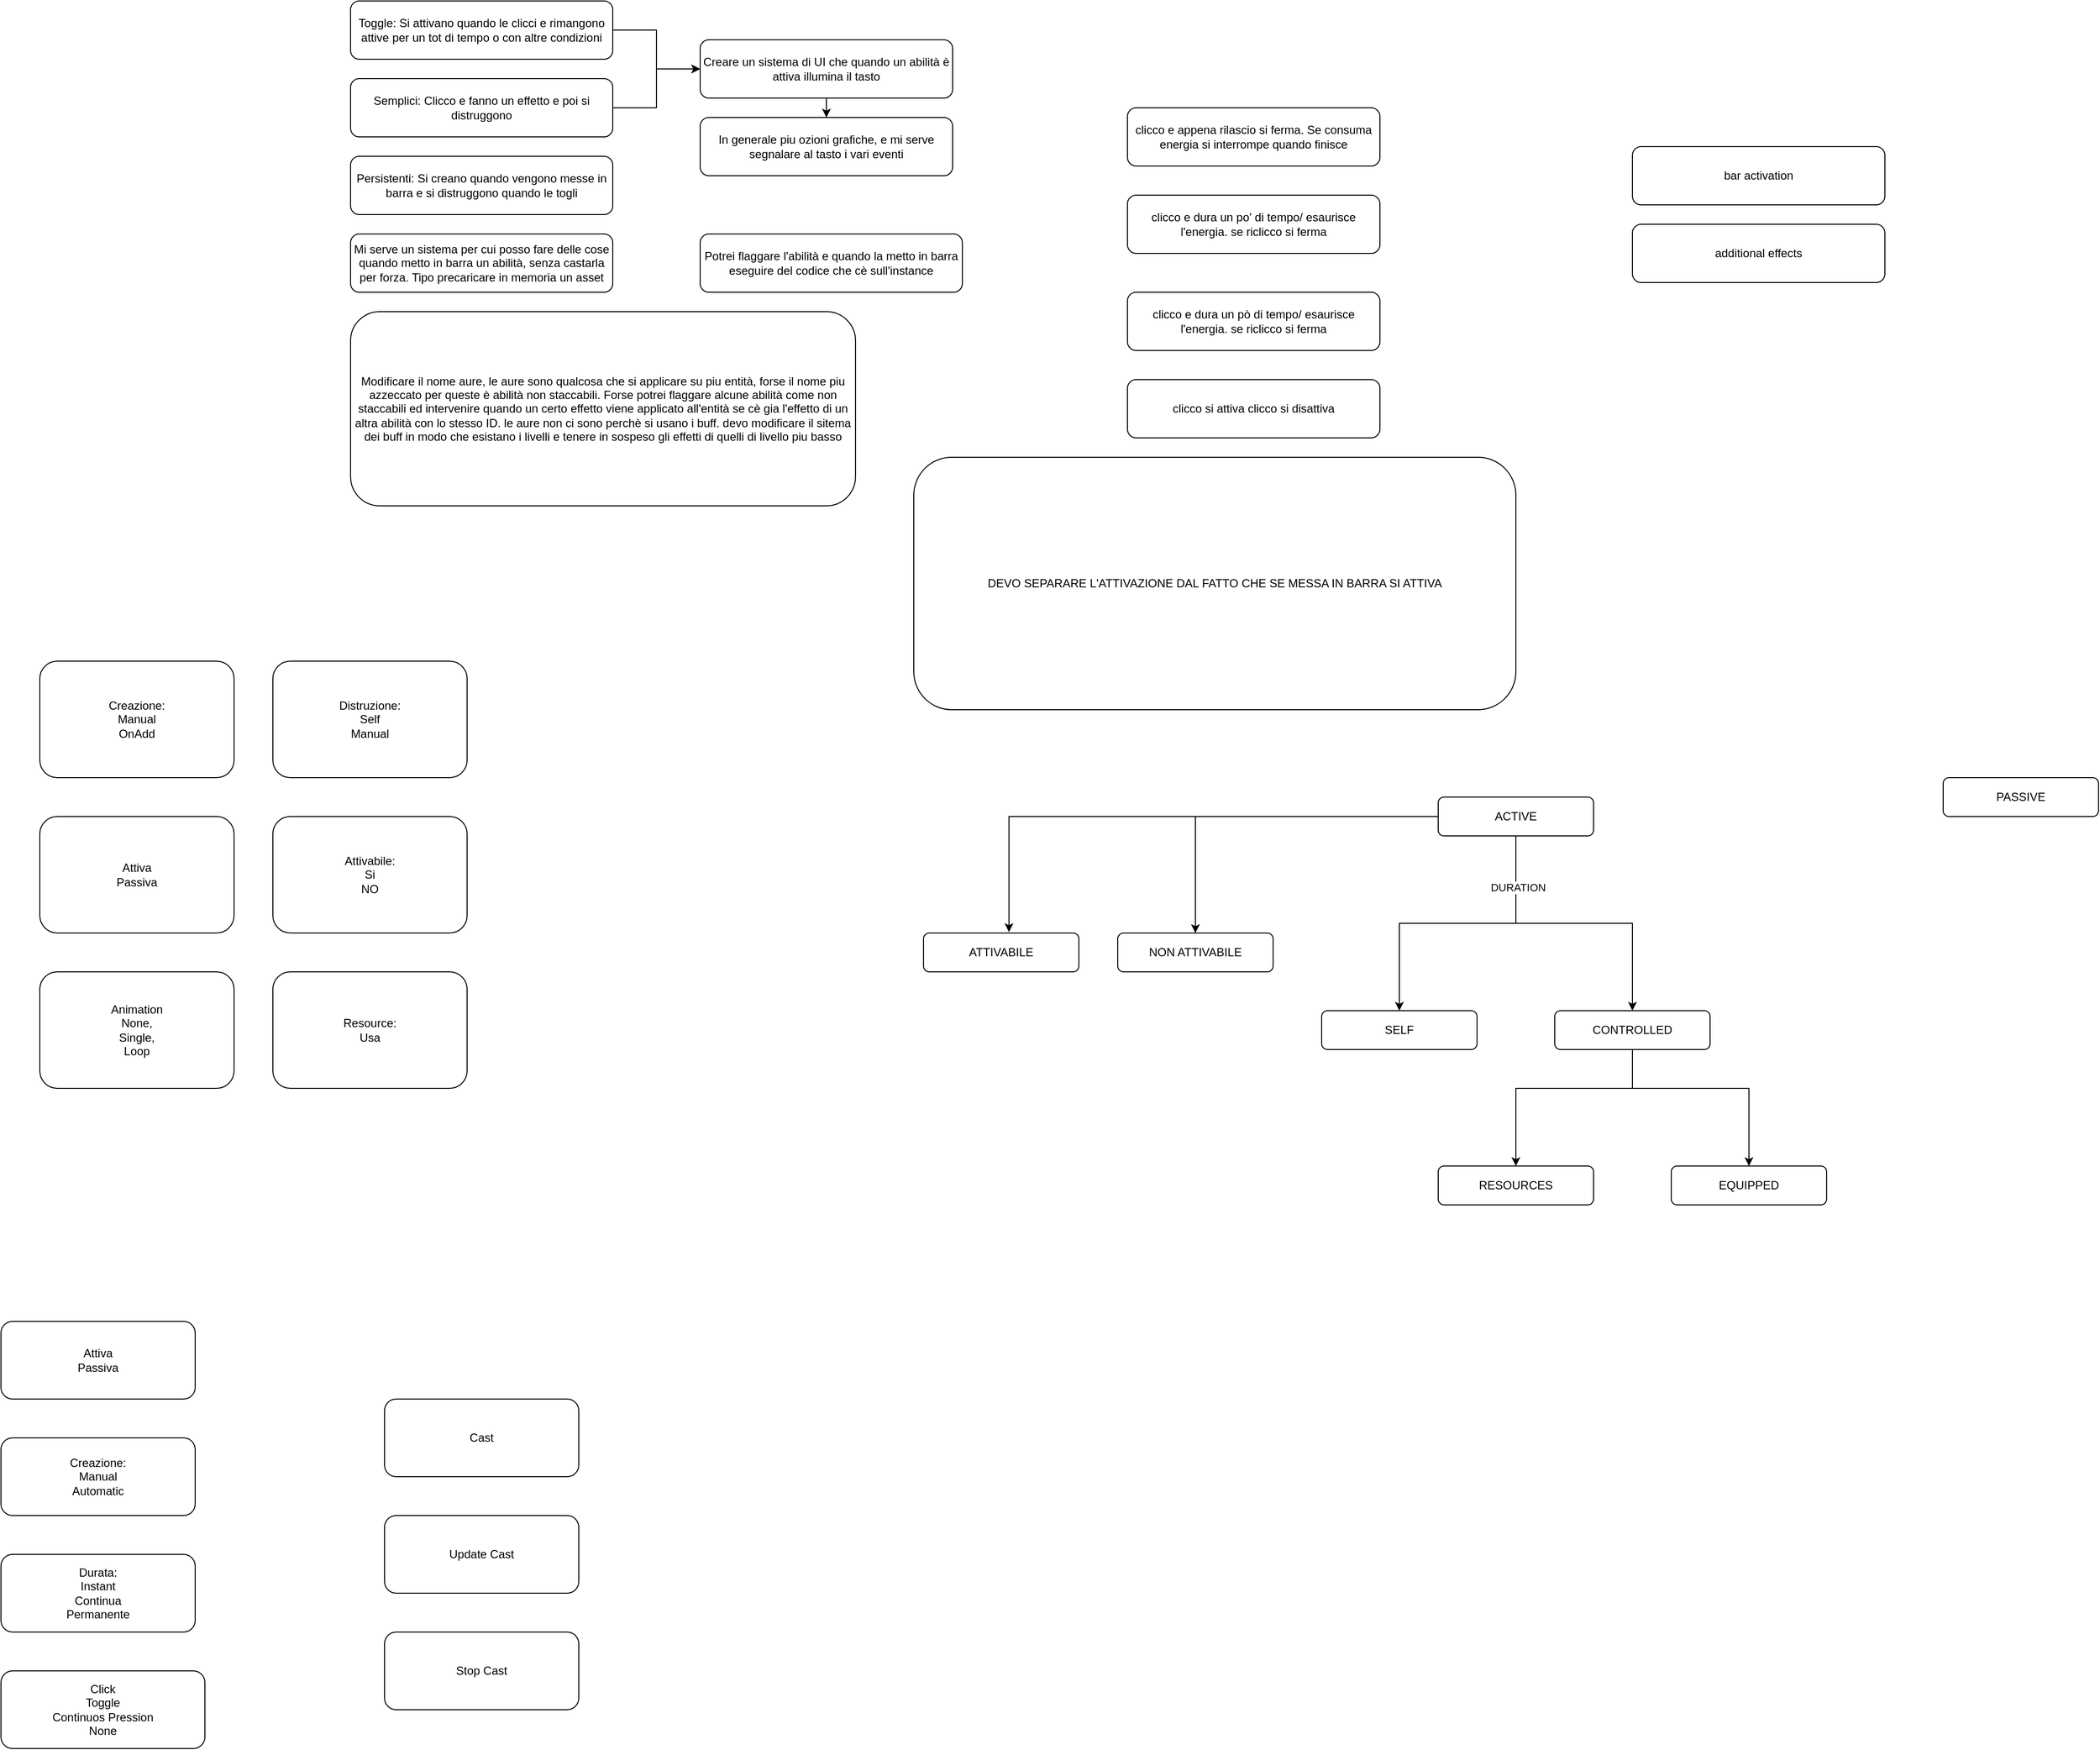 <mxfile version="22.1.3" type="github">
  <diagram name="Pagina-1" id="E0xMtBlN9NAYeZpKMJQF">
    <mxGraphModel dx="1688" dy="634" grid="1" gridSize="10" guides="1" tooltips="1" connect="1" arrows="1" fold="1" page="1" pageScale="1" pageWidth="3300" pageHeight="4681" math="0" shadow="0">
      <root>
        <mxCell id="0" />
        <mxCell id="1" parent="0" />
        <mxCell id="q0RYgWVlS3sF2ayHj2EA-7" style="edgeStyle=orthogonalEdgeStyle;rounded=0;orthogonalLoop=1;jettySize=auto;html=1;entryX=0;entryY=0.5;entryDx=0;entryDy=0;" parent="1" source="q0RYgWVlS3sF2ayHj2EA-1" target="q0RYgWVlS3sF2ayHj2EA-6" edge="1">
          <mxGeometry relative="1" as="geometry" />
        </mxCell>
        <mxCell id="q0RYgWVlS3sF2ayHj2EA-1" value="Semplici: Clicco e fanno un effetto e poi si distruggono" style="rounded=1;whiteSpace=wrap;html=1;" parent="1" vertex="1">
          <mxGeometry x="480" y="200" width="270" height="60" as="geometry" />
        </mxCell>
        <mxCell id="q0RYgWVlS3sF2ayHj2EA-2" value="Persistenti: Si creano quando vengono messe in barra e si distruggono quando le togli" style="rounded=1;whiteSpace=wrap;html=1;" parent="1" vertex="1">
          <mxGeometry x="480" y="280" width="270" height="60" as="geometry" />
        </mxCell>
        <mxCell id="q0RYgWVlS3sF2ayHj2EA-8" style="edgeStyle=orthogonalEdgeStyle;rounded=0;orthogonalLoop=1;jettySize=auto;html=1;entryX=0;entryY=0.5;entryDx=0;entryDy=0;" parent="1" source="q0RYgWVlS3sF2ayHj2EA-3" target="q0RYgWVlS3sF2ayHj2EA-6" edge="1">
          <mxGeometry relative="1" as="geometry" />
        </mxCell>
        <mxCell id="q0RYgWVlS3sF2ayHj2EA-3" value="Toggle: Si attivano quando le clicci e rimangono attive per un tot di tempo o con altre condizioni" style="rounded=1;whiteSpace=wrap;html=1;" parent="1" vertex="1">
          <mxGeometry x="480" y="120" width="270" height="60" as="geometry" />
        </mxCell>
        <mxCell id="q0RYgWVlS3sF2ayHj2EA-13" style="edgeStyle=orthogonalEdgeStyle;rounded=0;orthogonalLoop=1;jettySize=auto;html=1;entryX=0.5;entryY=0;entryDx=0;entryDy=0;" parent="1" source="q0RYgWVlS3sF2ayHj2EA-6" target="q0RYgWVlS3sF2ayHj2EA-11" edge="1">
          <mxGeometry relative="1" as="geometry" />
        </mxCell>
        <mxCell id="q0RYgWVlS3sF2ayHj2EA-6" value="Creare un sistema di UI che quando un abilità è attiva illumina il tasto" style="rounded=1;whiteSpace=wrap;html=1;" parent="1" vertex="1">
          <mxGeometry x="840" y="160" width="260" height="60" as="geometry" />
        </mxCell>
        <mxCell id="q0RYgWVlS3sF2ayHj2EA-9" value="Modificare il nome aure, le aure sono qualcosa che si applicare su piu entità, forse il nome piu azzeccato per queste è abilità non staccabili. Forse potrei flaggare alcune abilità come non staccabili ed intervenire quando un certo effetto viene applicato all&#39;entità se cè gia l&#39;effetto di un altra abilità con lo stesso ID. le aure non ci sono perchè si usano i buff. devo modificare il sitema dei buff in modo che esistano i livelli e tenere in sospeso gli effetti di quelli di livello piu basso" style="rounded=1;whiteSpace=wrap;html=1;" parent="1" vertex="1">
          <mxGeometry x="480" y="440" width="520" height="200" as="geometry" />
        </mxCell>
        <mxCell id="q0RYgWVlS3sF2ayHj2EA-10" value="Mi serve un sistema per cui posso fare delle cose quando metto in barra un abilità, senza castarla per forza. Tipo precaricare in memoria un asset" style="rounded=1;whiteSpace=wrap;html=1;" parent="1" vertex="1">
          <mxGeometry x="480" y="360" width="270" height="60" as="geometry" />
        </mxCell>
        <mxCell id="q0RYgWVlS3sF2ayHj2EA-11" value="In generale piu ozioni grafiche, e mi serve segnalare al tasto i vari eventi" style="rounded=1;whiteSpace=wrap;html=1;" parent="1" vertex="1">
          <mxGeometry x="840" y="240" width="260" height="60" as="geometry" />
        </mxCell>
        <mxCell id="q0RYgWVlS3sF2ayHj2EA-14" value="Potrei flaggare l&#39;abilità e quando la metto in barra eseguire del codice che cè sull&#39;instance" style="rounded=1;whiteSpace=wrap;html=1;" parent="1" vertex="1">
          <mxGeometry x="840" y="360" width="270" height="60" as="geometry" />
        </mxCell>
        <mxCell id="c5mWOpyMaog_NobVpsDX-1" value="clicco e appena rilascio si ferma. Se consuma energia si interrompe quando finisce" style="rounded=1;whiteSpace=wrap;html=1;" parent="1" vertex="1">
          <mxGeometry x="1280" y="230" width="260" height="60" as="geometry" />
        </mxCell>
        <mxCell id="c5mWOpyMaog_NobVpsDX-2" value="clicco e dura un po&#39; di tempo/ esaurisce l&#39;energia. se riclicco si ferma" style="rounded=1;whiteSpace=wrap;html=1;" parent="1" vertex="1">
          <mxGeometry x="1280" y="320" width="260" height="60" as="geometry" />
        </mxCell>
        <mxCell id="c5mWOpyMaog_NobVpsDX-3" value="clicco e dura un pò di tempo/ esaurisce l&#39;energia. se riclicco si ferma" style="rounded=1;whiteSpace=wrap;html=1;" parent="1" vertex="1">
          <mxGeometry x="1280" y="420" width="260" height="60" as="geometry" />
        </mxCell>
        <mxCell id="c5mWOpyMaog_NobVpsDX-4" value="clicco si attiva clicco si disattiva" style="rounded=1;whiteSpace=wrap;html=1;" parent="1" vertex="1">
          <mxGeometry x="1280" y="510" width="260" height="60" as="geometry" />
        </mxCell>
        <mxCell id="c5mWOpyMaog_NobVpsDX-5" value="DEVO SEPARARE L&#39;ATTIVAZIONE DAL FATTO CHE SE MESSA IN BARRA SI ATTIVA" style="rounded=1;whiteSpace=wrap;html=1;" parent="1" vertex="1">
          <mxGeometry x="1060" y="590" width="620" height="260" as="geometry" />
        </mxCell>
        <mxCell id="c5mWOpyMaog_NobVpsDX-6" value="bar activation" style="rounded=1;whiteSpace=wrap;html=1;" parent="1" vertex="1">
          <mxGeometry x="1800" y="270" width="260" height="60" as="geometry" />
        </mxCell>
        <mxCell id="c5mWOpyMaog_NobVpsDX-7" value="additional effects" style="rounded=1;whiteSpace=wrap;html=1;" parent="1" vertex="1">
          <mxGeometry x="1800" y="350" width="260" height="60" as="geometry" />
        </mxCell>
        <mxCell id="nA7UWtOTdye0MC2vxn6r-1" value="Attiva&lt;br&gt;Passiva" style="rounded=1;whiteSpace=wrap;html=1;" parent="1" vertex="1">
          <mxGeometry x="120" y="1480" width="200" height="80" as="geometry" />
        </mxCell>
        <mxCell id="nA7UWtOTdye0MC2vxn6r-2" value="Creazione:&lt;br&gt;Manual&lt;br&gt;Automatic" style="rounded=1;whiteSpace=wrap;html=1;" parent="1" vertex="1">
          <mxGeometry x="120" y="1600" width="200" height="80" as="geometry" />
        </mxCell>
        <mxCell id="nA7UWtOTdye0MC2vxn6r-3" value="Durata:&lt;br&gt;Instant&lt;br&gt;Continua&lt;br&gt;Permanente" style="rounded=1;whiteSpace=wrap;html=1;" parent="1" vertex="1">
          <mxGeometry x="120" y="1720" width="200" height="80" as="geometry" />
        </mxCell>
        <mxCell id="nA7UWtOTdye0MC2vxn6r-4" value="Click&lt;br&gt;Toggle&lt;br&gt;Continuos Pression&lt;br&gt;None" style="rounded=1;whiteSpace=wrap;html=1;" parent="1" vertex="1">
          <mxGeometry x="120" y="1840" width="210" height="80" as="geometry" />
        </mxCell>
        <mxCell id="nA7UWtOTdye0MC2vxn6r-6" value="Distruzione:&lt;br&gt;Self&lt;br&gt;Manual" style="rounded=1;whiteSpace=wrap;html=1;" parent="1" vertex="1">
          <mxGeometry x="400" y="800" width="200" height="120" as="geometry" />
        </mxCell>
        <mxCell id="nA7UWtOTdye0MC2vxn6r-7" value="Creazione:&lt;br&gt;Manual&lt;br&gt;OnAdd" style="rounded=1;whiteSpace=wrap;html=1;" parent="1" vertex="1">
          <mxGeometry x="160" y="800" width="200" height="120" as="geometry" />
        </mxCell>
        <mxCell id="nA7UWtOTdye0MC2vxn6r-8" value="Resource:&lt;br&gt;Usa" style="rounded=1;whiteSpace=wrap;html=1;" parent="1" vertex="1">
          <mxGeometry x="400" y="1120" width="200" height="120" as="geometry" />
        </mxCell>
        <mxCell id="nA7UWtOTdye0MC2vxn6r-9" value="Attiva&lt;br&gt;Passiva" style="rounded=1;whiteSpace=wrap;html=1;" parent="1" vertex="1">
          <mxGeometry x="160" y="960" width="200" height="120" as="geometry" />
        </mxCell>
        <mxCell id="nA7UWtOTdye0MC2vxn6r-15" style="edgeStyle=orthogonalEdgeStyle;rounded=0;orthogonalLoop=1;jettySize=auto;html=1;entryX=0.5;entryY=0;entryDx=0;entryDy=0;" parent="1" source="nA7UWtOTdye0MC2vxn6r-10" target="nA7UWtOTdye0MC2vxn6r-13" edge="1">
          <mxGeometry relative="1" as="geometry" />
        </mxCell>
        <mxCell id="nA7UWtOTdye0MC2vxn6r-16" style="edgeStyle=orthogonalEdgeStyle;rounded=0;orthogonalLoop=1;jettySize=auto;html=1;entryX=0.5;entryY=0;entryDx=0;entryDy=0;" parent="1" source="nA7UWtOTdye0MC2vxn6r-10" target="nA7UWtOTdye0MC2vxn6r-14" edge="1">
          <mxGeometry relative="1" as="geometry" />
        </mxCell>
        <mxCell id="nA7UWtOTdye0MC2vxn6r-23" value="DURATION" style="edgeLabel;html=1;align=center;verticalAlign=middle;resizable=0;points=[];" parent="nA7UWtOTdye0MC2vxn6r-16" vertex="1" connectable="0">
          <mxGeometry x="-0.647" y="2" relative="1" as="geometry">
            <mxPoint as="offset" />
          </mxGeometry>
        </mxCell>
        <mxCell id="nA7UWtOTdye0MC2vxn6r-27" style="edgeStyle=orthogonalEdgeStyle;rounded=0;orthogonalLoop=1;jettySize=auto;html=1;entryX=0.5;entryY=0;entryDx=0;entryDy=0;" parent="1" source="nA7UWtOTdye0MC2vxn6r-10" target="nA7UWtOTdye0MC2vxn6r-25" edge="1">
          <mxGeometry relative="1" as="geometry" />
        </mxCell>
        <mxCell id="nA7UWtOTdye0MC2vxn6r-10" value="ACTIVE" style="rounded=1;whiteSpace=wrap;html=1;" parent="1" vertex="1">
          <mxGeometry x="1600" y="940" width="160" height="40" as="geometry" />
        </mxCell>
        <mxCell id="nA7UWtOTdye0MC2vxn6r-11" value="PASSIVE" style="rounded=1;whiteSpace=wrap;html=1;" parent="1" vertex="1">
          <mxGeometry x="2120" y="920" width="160" height="40" as="geometry" />
        </mxCell>
        <mxCell id="nA7UWtOTdye0MC2vxn6r-13" value="SELF" style="rounded=1;whiteSpace=wrap;html=1;" parent="1" vertex="1">
          <mxGeometry x="1480" y="1160" width="160" height="40" as="geometry" />
        </mxCell>
        <mxCell id="nA7UWtOTdye0MC2vxn6r-20" style="edgeStyle=orthogonalEdgeStyle;rounded=0;orthogonalLoop=1;jettySize=auto;html=1;" parent="1" source="nA7UWtOTdye0MC2vxn6r-14" target="nA7UWtOTdye0MC2vxn6r-19" edge="1">
          <mxGeometry relative="1" as="geometry">
            <Array as="points">
              <mxPoint x="1800" y="1240" />
              <mxPoint x="1920" y="1240" />
            </Array>
          </mxGeometry>
        </mxCell>
        <mxCell id="nA7UWtOTdye0MC2vxn6r-21" style="edgeStyle=orthogonalEdgeStyle;rounded=0;orthogonalLoop=1;jettySize=auto;html=1;" parent="1" source="nA7UWtOTdye0MC2vxn6r-14" target="nA7UWtOTdye0MC2vxn6r-18" edge="1">
          <mxGeometry relative="1" as="geometry">
            <Array as="points">
              <mxPoint x="1800" y="1240" />
              <mxPoint x="1680" y="1240" />
            </Array>
          </mxGeometry>
        </mxCell>
        <mxCell id="nA7UWtOTdye0MC2vxn6r-14" value="CONTROLLED&lt;br&gt;" style="rounded=1;whiteSpace=wrap;html=1;" parent="1" vertex="1">
          <mxGeometry x="1720" y="1160" width="160" height="40" as="geometry" />
        </mxCell>
        <mxCell id="nA7UWtOTdye0MC2vxn6r-18" value="RESOURCES" style="rounded=1;whiteSpace=wrap;html=1;" parent="1" vertex="1">
          <mxGeometry x="1600" y="1320" width="160" height="40" as="geometry" />
        </mxCell>
        <mxCell id="nA7UWtOTdye0MC2vxn6r-19" value="EQUIPPED" style="rounded=1;whiteSpace=wrap;html=1;" parent="1" vertex="1">
          <mxGeometry x="1840" y="1320" width="160" height="40" as="geometry" />
        </mxCell>
        <mxCell id="nA7UWtOTdye0MC2vxn6r-24" value="ATTIVABILE" style="rounded=1;whiteSpace=wrap;html=1;" parent="1" vertex="1">
          <mxGeometry x="1070" y="1080" width="160" height="40" as="geometry" />
        </mxCell>
        <mxCell id="nA7UWtOTdye0MC2vxn6r-25" value="NON ATTIVABILE" style="rounded=1;whiteSpace=wrap;html=1;" parent="1" vertex="1">
          <mxGeometry x="1270" y="1080" width="160" height="40" as="geometry" />
        </mxCell>
        <mxCell id="nA7UWtOTdye0MC2vxn6r-26" style="edgeStyle=orthogonalEdgeStyle;rounded=0;orthogonalLoop=1;jettySize=auto;html=1;entryX=0.55;entryY=-0.025;entryDx=0;entryDy=0;entryPerimeter=0;" parent="1" source="nA7UWtOTdye0MC2vxn6r-10" target="nA7UWtOTdye0MC2vxn6r-24" edge="1">
          <mxGeometry relative="1" as="geometry">
            <Array as="points">
              <mxPoint x="1158" y="960" />
            </Array>
          </mxGeometry>
        </mxCell>
        <mxCell id="nA7UWtOTdye0MC2vxn6r-31" value="Attivabile:&lt;br&gt;Si&lt;br&gt;NO" style="rounded=1;whiteSpace=wrap;html=1;" parent="1" vertex="1">
          <mxGeometry x="400" y="960" width="200" height="120" as="geometry" />
        </mxCell>
        <mxCell id="nA7UWtOTdye0MC2vxn6r-32" value="Animation&lt;br&gt;None,&lt;br&gt;Single,&lt;br&gt;Loop" style="rounded=1;whiteSpace=wrap;html=1;" parent="1" vertex="1">
          <mxGeometry x="160" y="1120" width="200" height="120" as="geometry" />
        </mxCell>
        <mxCell id="iWRGhGcQErJUnfjtuZZd-1" value="Cast" style="rounded=1;whiteSpace=wrap;html=1;" vertex="1" parent="1">
          <mxGeometry x="515" y="1560" width="200" height="80" as="geometry" />
        </mxCell>
        <mxCell id="iWRGhGcQErJUnfjtuZZd-2" value="Stop Cast" style="rounded=1;whiteSpace=wrap;html=1;" vertex="1" parent="1">
          <mxGeometry x="515" y="1800" width="200" height="80" as="geometry" />
        </mxCell>
        <mxCell id="iWRGhGcQErJUnfjtuZZd-3" value="Update Cast" style="rounded=1;whiteSpace=wrap;html=1;" vertex="1" parent="1">
          <mxGeometry x="515" y="1680" width="200" height="80" as="geometry" />
        </mxCell>
      </root>
    </mxGraphModel>
  </diagram>
</mxfile>
